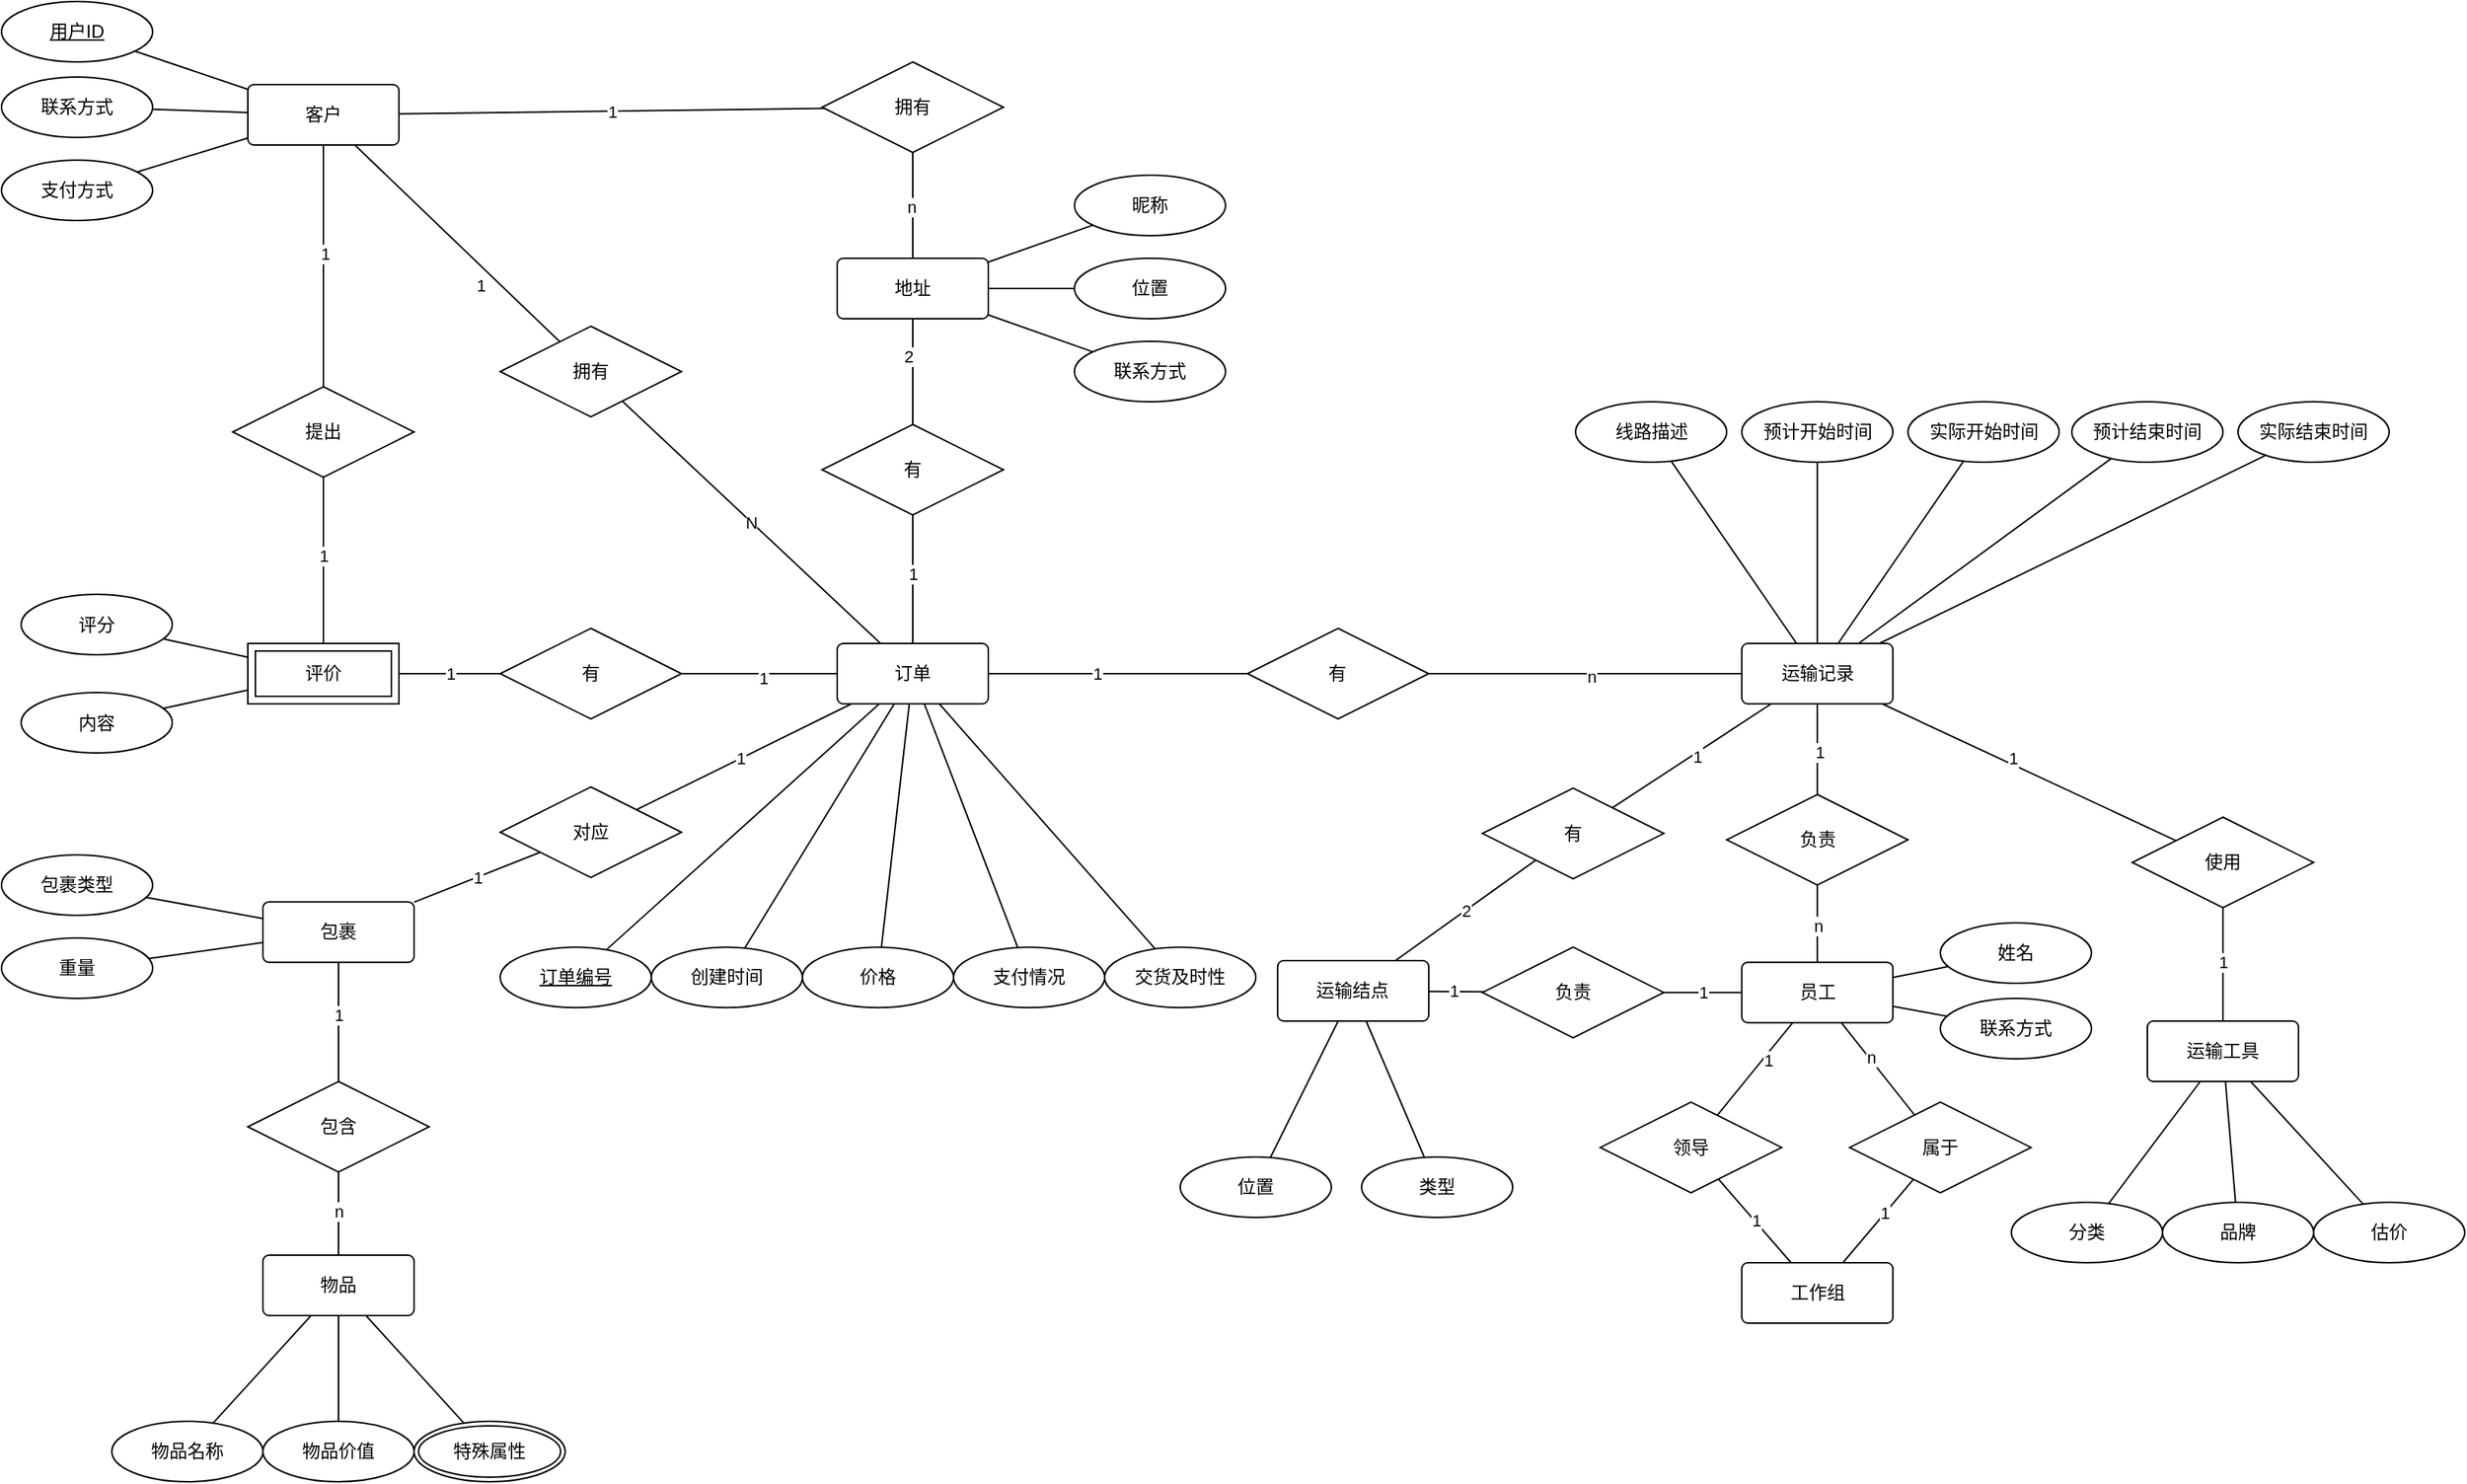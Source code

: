 <mxfile version="13.9.5" type="device"><diagram id="sRHwnh7eYaMvIRIETM3K" name="第 1 页"><mxGraphModel dx="1853" dy="501" grid="1" gridSize="10" guides="1" tooltips="1" connect="1" arrows="1" fold="1" page="1" pageScale="1" pageWidth="827" pageHeight="1169" math="0" shadow="0"><root><mxCell id="0"/><mxCell id="1" parent="0"/><mxCell id="H8O58rXydcXMfQqDxrHK-1" value="客户" style="rounded=1;arcSize=10;whiteSpace=wrap;html=1;align=center;" parent="1" vertex="1"><mxGeometry x="-657" y="175" width="100" height="40" as="geometry"/></mxCell><mxCell id="H8O58rXydcXMfQqDxrHK-2" value="物品" style="rounded=1;arcSize=10;whiteSpace=wrap;html=1;align=center;" parent="1" vertex="1"><mxGeometry x="-647" y="950.0" width="100" height="40" as="geometry"/></mxCell><mxCell id="H8O58rXydcXMfQqDxrHK-3" value="员工" style="rounded=1;arcSize=10;whiteSpace=wrap;html=1;align=center;" parent="1" vertex="1"><mxGeometry x="331.6" y="756.09" width="100" height="40" as="geometry"/></mxCell><mxCell id="H8O58rXydcXMfQqDxrHK-4" value="工作组" style="rounded=1;arcSize=10;whiteSpace=wrap;html=1;align=center;" parent="1" vertex="1"><mxGeometry x="331.6" y="955" width="100" height="40" as="geometry"/></mxCell><mxCell id="H8O58rXydcXMfQqDxrHK-5" value="订单" style="rounded=1;arcSize=10;whiteSpace=wrap;html=1;align=center;" parent="1" vertex="1"><mxGeometry x="-267" y="545" width="100" height="40" as="geometry"/></mxCell><mxCell id="H8O58rXydcXMfQqDxrHK-7" value="运输结点" style="rounded=1;arcSize=10;whiteSpace=wrap;html=1;align=center;" parent="1" vertex="1"><mxGeometry x="24.45" y="755" width="100" height="40" as="geometry"/></mxCell><mxCell id="H8O58rXydcXMfQqDxrHK-8" value="运输工具" style="rounded=1;arcSize=10;whiteSpace=wrap;html=1;align=center;" parent="1" vertex="1"><mxGeometry x="600" y="795.0" width="100" height="40" as="geometry"/></mxCell><mxCell id="H8O58rXydcXMfQqDxrHK-17" value="运输记录" style="rounded=1;arcSize=10;whiteSpace=wrap;html=1;align=center;" parent="1" vertex="1"><mxGeometry x="331.6" y="545" width="100" height="40" as="geometry"/></mxCell><mxCell id="H8O58rXydcXMfQqDxrHK-18" value="地址" style="rounded=1;arcSize=10;whiteSpace=wrap;html=1;align=center;" parent="1" vertex="1"><mxGeometry x="-267" y="290" width="100" height="40" as="geometry"/></mxCell><mxCell id="H8O58rXydcXMfQqDxrHK-19" value="拥有" style="shape=rhombus;perimeter=rhombusPerimeter;whiteSpace=wrap;html=1;align=center;" parent="1" vertex="1"><mxGeometry x="-490" y="335" width="120" height="60" as="geometry"/></mxCell><mxCell id="H8O58rXydcXMfQqDxrHK-20" value="" style="endArrow=none;html=1;rounded=0;" parent="1" source="H8O58rXydcXMfQqDxrHK-1" target="H8O58rXydcXMfQqDxrHK-19" edge="1"><mxGeometry relative="1" as="geometry"><mxPoint x="-577" y="665" as="sourcePoint"/><mxPoint x="-417" y="665" as="targetPoint"/></mxGeometry></mxCell><mxCell id="H8O58rXydcXMfQqDxrHK-22" value="1" style="edgeLabel;html=1;align=center;verticalAlign=middle;resizable=0;points=[];" parent="H8O58rXydcXMfQqDxrHK-20" vertex="1" connectable="0"><mxGeometry x="0.433" y="-1" relative="1" as="geometry"><mxPoint x="-13" y="-1" as="offset"/></mxGeometry></mxCell><mxCell id="H8O58rXydcXMfQqDxrHK-21" value="N" style="endArrow=none;html=1;rounded=0;" parent="1" source="H8O58rXydcXMfQqDxrHK-19" target="H8O58rXydcXMfQqDxrHK-5" edge="1"><mxGeometry relative="1" as="geometry"><mxPoint x="-277" y="635" as="sourcePoint"/><mxPoint x="-117" y="635" as="targetPoint"/></mxGeometry></mxCell><mxCell id="H8O58rXydcXMfQqDxrHK-23" value="拥有" style="shape=rhombus;perimeter=rhombusPerimeter;whiteSpace=wrap;html=1;align=center;" parent="1" vertex="1"><mxGeometry x="-277" y="160" width="120" height="60" as="geometry"/></mxCell><mxCell id="H8O58rXydcXMfQqDxrHK-24" value="" style="endArrow=none;html=1;rounded=0;" parent="1" source="H8O58rXydcXMfQqDxrHK-1" target="H8O58rXydcXMfQqDxrHK-23" edge="1"><mxGeometry relative="1" as="geometry"><mxPoint x="-757" y="505" as="sourcePoint"/><mxPoint x="-597" y="505" as="targetPoint"/></mxGeometry></mxCell><mxCell id="H8O58rXydcXMfQqDxrHK-46" value="1" style="edgeLabel;html=1;align=center;verticalAlign=middle;resizable=0;points=[];" parent="H8O58rXydcXMfQqDxrHK-24" vertex="1" connectable="0"><mxGeometry relative="1" as="geometry"><mxPoint as="offset"/></mxGeometry></mxCell><mxCell id="H8O58rXydcXMfQqDxrHK-25" value="" style="endArrow=none;html=1;rounded=0;" parent="1" source="H8O58rXydcXMfQqDxrHK-18" target="H8O58rXydcXMfQqDxrHK-23" edge="1"><mxGeometry relative="1" as="geometry"><mxPoint x="-787" y="510" as="sourcePoint"/><mxPoint x="-627" y="510" as="targetPoint"/></mxGeometry></mxCell><mxCell id="H8O58rXydcXMfQqDxrHK-45" value="n" style="edgeLabel;html=1;align=center;verticalAlign=middle;resizable=0;points=[];" parent="H8O58rXydcXMfQqDxrHK-25" vertex="1" connectable="0"><mxGeometry x="-0.029" y="1" relative="1" as="geometry"><mxPoint as="offset"/></mxGeometry></mxCell><mxCell id="H8O58rXydcXMfQqDxrHK-26" value="有" style="shape=rhombus;perimeter=rhombusPerimeter;whiteSpace=wrap;html=1;align=center;" parent="1" vertex="1"><mxGeometry x="-277" y="400" width="120" height="60" as="geometry"/></mxCell><mxCell id="H8O58rXydcXMfQqDxrHK-27" value="" style="endArrow=none;html=1;rounded=0;" parent="1" source="H8O58rXydcXMfQqDxrHK-26" target="H8O58rXydcXMfQqDxrHK-5" edge="1"><mxGeometry relative="1" as="geometry"><mxPoint x="-217" y="495" as="sourcePoint"/><mxPoint x="-67" y="505" as="targetPoint"/></mxGeometry></mxCell><mxCell id="H8O58rXydcXMfQqDxrHK-29" value="1" style="edgeLabel;html=1;align=center;verticalAlign=middle;resizable=0;points=[];" parent="H8O58rXydcXMfQqDxrHK-27" vertex="1" connectable="0"><mxGeometry x="0.044" y="1" relative="1" as="geometry"><mxPoint x="-1" y="-6.18" as="offset"/></mxGeometry></mxCell><mxCell id="H8O58rXydcXMfQqDxrHK-28" value="" style="endArrow=none;html=1;rounded=0;" parent="1" source="H8O58rXydcXMfQqDxrHK-18" target="H8O58rXydcXMfQqDxrHK-26" edge="1"><mxGeometry relative="1" as="geometry"><mxPoint x="-467" y="330" as="sourcePoint"/><mxPoint x="-367" y="330" as="targetPoint"/></mxGeometry></mxCell><mxCell id="H8O58rXydcXMfQqDxrHK-30" value="2" style="edgeLabel;html=1;align=center;verticalAlign=middle;resizable=0;points=[];" parent="H8O58rXydcXMfQqDxrHK-28" vertex="1" connectable="0"><mxGeometry x="-0.061" y="-3" relative="1" as="geometry"><mxPoint y="-8.01" as="offset"/></mxGeometry></mxCell><mxCell id="H8O58rXydcXMfQqDxrHK-31" value="有" style="shape=rhombus;perimeter=rhombusPerimeter;whiteSpace=wrap;html=1;align=center;" parent="1" vertex="1"><mxGeometry x="-490" y="535" width="120" height="60" as="geometry"/></mxCell><mxCell id="H8O58rXydcXMfQqDxrHK-32" value="" style="endArrow=none;html=1;rounded=0;" parent="1" source="H8O58rXydcXMfQqDxrHK-31" target="H8O58rXydcXMfQqDxrHK-5" edge="1"><mxGeometry relative="1" as="geometry"><mxPoint x="-327" y="505" as="sourcePoint"/><mxPoint x="-167" y="505" as="targetPoint"/></mxGeometry></mxCell><mxCell id="H8O58rXydcXMfQqDxrHK-38" value="1" style="edgeLabel;html=1;align=center;verticalAlign=middle;resizable=0;points=[];" parent="H8O58rXydcXMfQqDxrHK-32" vertex="1" connectable="0"><mxGeometry x="0.049" y="-3" relative="1" as="geometry"><mxPoint as="offset"/></mxGeometry></mxCell><mxCell id="H8O58rXydcXMfQqDxrHK-33" value="1" style="endArrow=none;html=1;rounded=0;" parent="1" source="H8O58rXydcXMfQqDxrHK-175" target="H8O58rXydcXMfQqDxrHK-31" edge="1"><mxGeometry relative="1" as="geometry"><mxPoint x="-557" y="565" as="sourcePoint"/><mxPoint x="-617" y="724.5" as="targetPoint"/></mxGeometry></mxCell><mxCell id="H8O58rXydcXMfQqDxrHK-34" value="包含" style="shape=rhombus;perimeter=rhombusPerimeter;whiteSpace=wrap;html=1;align=center;" parent="1" vertex="1"><mxGeometry x="-657" y="835" width="120" height="60" as="geometry"/></mxCell><mxCell id="H8O58rXydcXMfQqDxrHK-35" value="" style="endArrow=none;html=1;rounded=0;" parent="1" source="uPBFyAuTsTOrM1amz3XQ-4" target="H8O58rXydcXMfQqDxrHK-5" edge="1"><mxGeometry relative="1" as="geometry"><mxPoint x="-567" y="695" as="sourcePoint"/><mxPoint x="-407" y="695" as="targetPoint"/></mxGeometry></mxCell><mxCell id="H8O58rXydcXMfQqDxrHK-47" value="1" style="edgeLabel;html=1;align=center;verticalAlign=middle;resizable=0;points=[];" parent="H8O58rXydcXMfQqDxrHK-35" vertex="1" connectable="0"><mxGeometry x="-0.028" y="1" relative="1" as="geometry"><mxPoint y="1" as="offset"/></mxGeometry></mxCell><mxCell id="H8O58rXydcXMfQqDxrHK-36" value="" style="endArrow=none;html=1;rounded=0;" parent="1" source="H8O58rXydcXMfQqDxrHK-2" target="H8O58rXydcXMfQqDxrHK-34" edge="1"><mxGeometry relative="1" as="geometry"><mxPoint x="-864" y="832.25" as="sourcePoint"/><mxPoint x="-704" y="832.25" as="targetPoint"/></mxGeometry></mxCell><mxCell id="H8O58rXydcXMfQqDxrHK-48" value="n" style="edgeLabel;html=1;align=center;verticalAlign=middle;resizable=0;points=[];" parent="H8O58rXydcXMfQqDxrHK-36" vertex="1" connectable="0"><mxGeometry x="0.079" y="-2" relative="1" as="geometry"><mxPoint x="-2" as="offset"/></mxGeometry></mxCell><mxCell id="H8O58rXydcXMfQqDxrHK-39" value="提出" style="shape=rhombus;perimeter=rhombusPerimeter;whiteSpace=wrap;html=1;align=center;" parent="1" vertex="1"><mxGeometry x="-667" y="375" width="120" height="60" as="geometry"/></mxCell><mxCell id="H8O58rXydcXMfQqDxrHK-40" value="" style="endArrow=none;html=1;rounded=0;" parent="1" source="H8O58rXydcXMfQqDxrHK-1" target="H8O58rXydcXMfQqDxrHK-39" edge="1"><mxGeometry relative="1" as="geometry"><mxPoint x="-737" y="615" as="sourcePoint"/><mxPoint x="-577" y="615" as="targetPoint"/></mxGeometry></mxCell><mxCell id="H8O58rXydcXMfQqDxrHK-43" value="1" style="edgeLabel;html=1;align=center;verticalAlign=middle;resizable=0;points=[];" parent="H8O58rXydcXMfQqDxrHK-40" vertex="1" connectable="0"><mxGeometry x="-0.104" y="1" relative="1" as="geometry"><mxPoint as="offset"/></mxGeometry></mxCell><mxCell id="H8O58rXydcXMfQqDxrHK-42" value="" style="endArrow=none;html=1;rounded=0;" parent="1" source="H8O58rXydcXMfQqDxrHK-39" target="H8O58rXydcXMfQqDxrHK-175" edge="1"><mxGeometry relative="1" as="geometry"><mxPoint x="-707" y="775" as="sourcePoint"/><mxPoint x="-607" y="545" as="targetPoint"/></mxGeometry></mxCell><mxCell id="H8O58rXydcXMfQqDxrHK-44" value="1" style="edgeLabel;html=1;align=center;verticalAlign=middle;resizable=0;points=[];" parent="H8O58rXydcXMfQqDxrHK-42" vertex="1" connectable="0"><mxGeometry x="-0.08" relative="1" as="geometry"><mxPoint y="1" as="offset"/></mxGeometry></mxCell><mxCell id="H8O58rXydcXMfQqDxrHK-50" value="有" style="shape=rhombus;perimeter=rhombusPerimeter;whiteSpace=wrap;html=1;align=center;" parent="1" vertex="1"><mxGeometry x="4.45" y="535" width="120" height="60" as="geometry"/></mxCell><mxCell id="H8O58rXydcXMfQqDxrHK-51" value="" style="endArrow=none;html=1;rounded=0;" parent="1" source="H8O58rXydcXMfQqDxrHK-5" target="H8O58rXydcXMfQqDxrHK-50" edge="1"><mxGeometry relative="1" as="geometry"><mxPoint x="-87" y="695" as="sourcePoint"/><mxPoint x="73" y="695" as="targetPoint"/></mxGeometry></mxCell><mxCell id="H8O58rXydcXMfQqDxrHK-53" value="1" style="edgeLabel;html=1;align=center;verticalAlign=middle;resizable=0;points=[];" parent="H8O58rXydcXMfQqDxrHK-51" vertex="1" connectable="0"><mxGeometry x="-0.371" y="-1" relative="1" as="geometry"><mxPoint x="18" y="-1" as="offset"/></mxGeometry></mxCell><mxCell id="H8O58rXydcXMfQqDxrHK-52" value="" style="endArrow=none;html=1;rounded=0;" parent="1" source="H8O58rXydcXMfQqDxrHK-50" target="H8O58rXydcXMfQqDxrHK-17" edge="1"><mxGeometry relative="1" as="geometry"><mxPoint x="53" y="665" as="sourcePoint"/><mxPoint x="213" y="665" as="targetPoint"/></mxGeometry></mxCell><mxCell id="H8O58rXydcXMfQqDxrHK-54" value="n" style="edgeLabel;html=1;align=center;verticalAlign=middle;resizable=0;points=[];" parent="H8O58rXydcXMfQqDxrHK-52" vertex="1" connectable="0"><mxGeometry x="0.04" y="-2" relative="1" as="geometry"><mxPoint as="offset"/></mxGeometry></mxCell><mxCell id="H8O58rXydcXMfQqDxrHK-55" value="" style="endArrow=none;html=1;rounded=0;" parent="1" source="H8O58rXydcXMfQqDxrHK-56" target="H8O58rXydcXMfQqDxrHK-17" edge="1"><mxGeometry relative="1" as="geometry"><mxPoint x="-47" y="655" as="sourcePoint"/><mxPoint x="113" y="655" as="targetPoint"/></mxGeometry></mxCell><mxCell id="H8O58rXydcXMfQqDxrHK-58" value="1" style="edgeLabel;html=1;align=center;verticalAlign=middle;resizable=0;points=[];" parent="H8O58rXydcXMfQqDxrHK-55" vertex="1" connectable="0"><mxGeometry x="-0.028" y="-1" relative="1" as="geometry"><mxPoint y="1" as="offset"/></mxGeometry></mxCell><mxCell id="H8O58rXydcXMfQqDxrHK-56" value="负责" style="shape=rhombus;perimeter=rhombusPerimeter;whiteSpace=wrap;html=1;align=center;" parent="1" vertex="1"><mxGeometry x="321.6" y="645" width="120" height="60" as="geometry"/></mxCell><mxCell id="H8O58rXydcXMfQqDxrHK-57" value="" style="endArrow=none;html=1;rounded=0;" parent="1" source="H8O58rXydcXMfQqDxrHK-3" target="H8O58rXydcXMfQqDxrHK-56" edge="1"><mxGeometry relative="1" as="geometry"><mxPoint x="583" y="719.23" as="sourcePoint"/><mxPoint x="525.202" y="780.836" as="targetPoint"/></mxGeometry></mxCell><mxCell id="H8O58rXydcXMfQqDxrHK-59" value="n" style="edgeLabel;html=1;align=center;verticalAlign=middle;resizable=0;points=[];" parent="H8O58rXydcXMfQqDxrHK-57" vertex="1" connectable="0"><mxGeometry relative="1" as="geometry"><mxPoint y="1" as="offset"/></mxGeometry></mxCell><mxCell id="H8O58rXydcXMfQqDxrHK-60" value="属于" style="shape=rhombus;perimeter=rhombusPerimeter;whiteSpace=wrap;html=1;align=center;" parent="1" vertex="1"><mxGeometry x="403.0" y="848.73" width="120" height="60" as="geometry"/></mxCell><mxCell id="H8O58rXydcXMfQqDxrHK-61" value="" style="endArrow=none;html=1;rounded=0;" parent="1" source="H8O58rXydcXMfQqDxrHK-60" target="H8O58rXydcXMfQqDxrHK-3" edge="1"><mxGeometry relative="1" as="geometry"><mxPoint x="333.0" y="979.23" as="sourcePoint"/><mxPoint x="493.0" y="979.23" as="targetPoint"/></mxGeometry></mxCell><mxCell id="H8O58rXydcXMfQqDxrHK-63" value="n" style="edgeLabel;html=1;align=center;verticalAlign=middle;resizable=0;points=[];" parent="H8O58rXydcXMfQqDxrHK-61" vertex="1" connectable="0"><mxGeometry x="0.238" y="-1" relative="1" as="geometry"><mxPoint as="offset"/></mxGeometry></mxCell><mxCell id="H8O58rXydcXMfQqDxrHK-62" value="" style="endArrow=none;html=1;rounded=0;" parent="1" source="H8O58rXydcXMfQqDxrHK-60" target="H8O58rXydcXMfQqDxrHK-4" edge="1"><mxGeometry relative="1" as="geometry"><mxPoint x="303.0" y="1029.23" as="sourcePoint"/><mxPoint x="463.0" y="1029.23" as="targetPoint"/></mxGeometry></mxCell><mxCell id="H8O58rXydcXMfQqDxrHK-64" value="1" style="edgeLabel;html=1;align=center;verticalAlign=middle;resizable=0;points=[];" parent="H8O58rXydcXMfQqDxrHK-62" vertex="1" connectable="0"><mxGeometry x="-0.2" y="-1" relative="1" as="geometry"><mxPoint as="offset"/></mxGeometry></mxCell><mxCell id="H8O58rXydcXMfQqDxrHK-65" value="领导" style="shape=rhombus;perimeter=rhombusPerimeter;whiteSpace=wrap;html=1;align=center;" parent="1" vertex="1"><mxGeometry x="238" y="848.73" width="120" height="60" as="geometry"/></mxCell><mxCell id="H8O58rXydcXMfQqDxrHK-66" value="" style="endArrow=none;html=1;rounded=0;" parent="1" source="H8O58rXydcXMfQqDxrHK-3" target="H8O58rXydcXMfQqDxrHK-65" edge="1"><mxGeometry relative="1" as="geometry"><mxPoint x="563" y="1059.23" as="sourcePoint"/><mxPoint x="723" y="1059.23" as="targetPoint"/></mxGeometry></mxCell><mxCell id="H8O58rXydcXMfQqDxrHK-68" value="1" style="edgeLabel;html=1;align=center;verticalAlign=middle;resizable=0;points=[];" parent="H8O58rXydcXMfQqDxrHK-66" vertex="1" connectable="0"><mxGeometry x="-0.246" y="3" relative="1" as="geometry"><mxPoint as="offset"/></mxGeometry></mxCell><mxCell id="H8O58rXydcXMfQqDxrHK-67" value="" style="endArrow=none;html=1;rounded=0;" parent="1" source="H8O58rXydcXMfQqDxrHK-4" target="H8O58rXydcXMfQqDxrHK-65" edge="1"><mxGeometry relative="1" as="geometry"><mxPoint x="590.24" y="898.73" as="sourcePoint"/><mxPoint x="613.805" y="963.828" as="targetPoint"/></mxGeometry></mxCell><mxCell id="H8O58rXydcXMfQqDxrHK-69" value="1" style="edgeLabel;html=1;align=center;verticalAlign=middle;resizable=0;points=[];" parent="H8O58rXydcXMfQqDxrHK-67" vertex="1" connectable="0"><mxGeometry x="-0.016" y="-2" relative="1" as="geometry"><mxPoint x="-1" as="offset"/></mxGeometry></mxCell><mxCell id="H8O58rXydcXMfQqDxrHK-71" value="有" style="shape=rhombus;perimeter=rhombusPerimeter;whiteSpace=wrap;html=1;align=center;" parent="1" vertex="1"><mxGeometry x="160" y="640.8" width="120" height="60" as="geometry"/></mxCell><mxCell id="H8O58rXydcXMfQqDxrHK-72" value="2" style="endArrow=none;html=1;rounded=0;" parent="1" source="H8O58rXydcXMfQqDxrHK-7" target="H8O58rXydcXMfQqDxrHK-71" edge="1"><mxGeometry relative="1" as="geometry"><mxPoint x="254.45" y="1216.1" as="sourcePoint"/><mxPoint x="414.45" y="1216.1" as="targetPoint"/></mxGeometry></mxCell><mxCell id="H8O58rXydcXMfQqDxrHK-73" value="" style="endArrow=none;html=1;rounded=0;" parent="1" source="H8O58rXydcXMfQqDxrHK-17" target="H8O58rXydcXMfQqDxrHK-71" edge="1"><mxGeometry relative="1" as="geometry"><mxPoint x="3" y="445" as="sourcePoint"/><mxPoint x="163" y="445" as="targetPoint"/></mxGeometry></mxCell><mxCell id="H8O58rXydcXMfQqDxrHK-74" value="1" style="edgeLabel;html=1;align=center;verticalAlign=middle;resizable=0;points=[];" parent="H8O58rXydcXMfQqDxrHK-73" vertex="1" connectable="0"><mxGeometry x="0.067" relative="1" as="geometry"><mxPoint x="6.63" y="-2.29" as="offset"/></mxGeometry></mxCell><mxCell id="H8O58rXydcXMfQqDxrHK-75" value="使用" style="shape=rhombus;perimeter=rhombusPerimeter;whiteSpace=wrap;html=1;align=center;" parent="1" vertex="1"><mxGeometry x="590" y="660.0" width="120" height="60" as="geometry"/></mxCell><mxCell id="H8O58rXydcXMfQqDxrHK-78" value="" style="endArrow=none;html=1;rounded=0;" parent="1" source="H8O58rXydcXMfQqDxrHK-75" target="H8O58rXydcXMfQqDxrHK-8" edge="1"><mxGeometry relative="1" as="geometry"><mxPoint x="435" y="826.09" as="sourcePoint"/><mxPoint x="595" y="826.09" as="targetPoint"/></mxGeometry></mxCell><mxCell id="H8O58rXydcXMfQqDxrHK-86" value="1" style="edgeLabel;html=1;align=center;verticalAlign=middle;resizable=0;points=[];" parent="H8O58rXydcXMfQqDxrHK-78" vertex="1" connectable="0"><mxGeometry x="0.244" y="-1" relative="1" as="geometry"><mxPoint x="1" y="-10.91" as="offset"/></mxGeometry></mxCell><mxCell id="H8O58rXydcXMfQqDxrHK-82" value="" style="endArrow=none;html=1;rounded=0;" parent="1" source="H8O58rXydcXMfQqDxrHK-17" target="H8O58rXydcXMfQqDxrHK-75" edge="1"><mxGeometry relative="1" as="geometry"><mxPoint x="143" y="615" as="sourcePoint"/><mxPoint x="303" y="615" as="targetPoint"/></mxGeometry></mxCell><mxCell id="H8O58rXydcXMfQqDxrHK-85" value="1" style="edgeLabel;html=1;align=center;verticalAlign=middle;resizable=0;points=[];" parent="H8O58rXydcXMfQqDxrHK-82" vertex="1" connectable="0"><mxGeometry x="-0.167" y="2" relative="1" as="geometry"><mxPoint x="3.93" y="0.04" as="offset"/></mxGeometry></mxCell><mxCell id="H8O58rXydcXMfQqDxrHK-89" value="昵称" style="ellipse;whiteSpace=wrap;html=1;align=center;" parent="1" vertex="1"><mxGeometry x="-110" y="235" width="100" height="40" as="geometry"/></mxCell><mxCell id="H8O58rXydcXMfQqDxrHK-90" value="位置" style="ellipse;whiteSpace=wrap;html=1;align=center;" parent="1" vertex="1"><mxGeometry x="-110" y="290" width="100" height="40" as="geometry"/></mxCell><mxCell id="H8O58rXydcXMfQqDxrHK-91" value="联系方式" style="ellipse;whiteSpace=wrap;html=1;align=center;" parent="1" vertex="1"><mxGeometry x="-110" y="345" width="100" height="40" as="geometry"/></mxCell><mxCell id="H8O58rXydcXMfQqDxrHK-92" value="" style="endArrow=none;html=1;rounded=0;" parent="1" source="H8O58rXydcXMfQqDxrHK-89" target="H8O58rXydcXMfQqDxrHK-18" edge="1"><mxGeometry relative="1" as="geometry"><mxPoint x="-1057" y="340" as="sourcePoint"/><mxPoint x="-897" y="340" as="targetPoint"/></mxGeometry></mxCell><mxCell id="H8O58rXydcXMfQqDxrHK-95" value="" style="endArrow=none;html=1;rounded=0;" parent="1" source="H8O58rXydcXMfQqDxrHK-18" target="H8O58rXydcXMfQqDxrHK-90" edge="1"><mxGeometry relative="1" as="geometry"><mxPoint x="-1027" y="380" as="sourcePoint"/><mxPoint x="-867" y="380" as="targetPoint"/></mxGeometry></mxCell><mxCell id="H8O58rXydcXMfQqDxrHK-96" value="" style="endArrow=none;html=1;rounded=0;" parent="1" source="H8O58rXydcXMfQqDxrHK-91" target="H8O58rXydcXMfQqDxrHK-18" edge="1"><mxGeometry relative="1" as="geometry"><mxPoint x="-1037" y="450" as="sourcePoint"/><mxPoint x="-877" y="450" as="targetPoint"/></mxGeometry></mxCell><mxCell id="H8O58rXydcXMfQqDxrHK-101" value="用户ID" style="ellipse;whiteSpace=wrap;html=1;align=center;fontStyle=4;" parent="1" vertex="1"><mxGeometry x="-820" y="120" width="100" height="40" as="geometry"/></mxCell><mxCell id="H8O58rXydcXMfQqDxrHK-103" value="" style="endArrow=none;html=1;rounded=0;" parent="1" source="H8O58rXydcXMfQqDxrHK-101" target="H8O58rXydcXMfQqDxrHK-1" edge="1"><mxGeometry relative="1" as="geometry"><mxPoint x="-907" y="645" as="sourcePoint"/><mxPoint x="-747" y="645" as="targetPoint"/></mxGeometry></mxCell><mxCell id="H8O58rXydcXMfQqDxrHK-104" value="联系方式" style="ellipse;whiteSpace=wrap;html=1;align=center;" parent="1" vertex="1"><mxGeometry x="-820" y="170" width="100" height="40" as="geometry"/></mxCell><mxCell id="H8O58rXydcXMfQqDxrHK-105" value="" style="endArrow=none;html=1;rounded=0;" parent="1" source="H8O58rXydcXMfQqDxrHK-104" target="H8O58rXydcXMfQqDxrHK-1" edge="1"><mxGeometry relative="1" as="geometry"><mxPoint x="-937" y="675" as="sourcePoint"/><mxPoint x="-777" y="675" as="targetPoint"/></mxGeometry></mxCell><mxCell id="H8O58rXydcXMfQqDxrHK-106" value="物品名称" style="ellipse;whiteSpace=wrap;html=1;align=center;" parent="1" vertex="1"><mxGeometry x="-747" y="1060" width="100" height="40" as="geometry"/></mxCell><mxCell id="H8O58rXydcXMfQqDxrHK-107" value="物品价值" style="ellipse;whiteSpace=wrap;html=1;align=center;" parent="1" vertex="1"><mxGeometry x="-647" y="1060" width="100" height="40" as="geometry"/></mxCell><mxCell id="H8O58rXydcXMfQqDxrHK-109" value="" style="endArrow=none;html=1;rounded=0;" parent="1" source="H8O58rXydcXMfQqDxrHK-106" target="H8O58rXydcXMfQqDxrHK-2" edge="1"><mxGeometry relative="1" as="geometry"><mxPoint x="-977" y="1137.75" as="sourcePoint"/><mxPoint x="-817" y="1137.75" as="targetPoint"/></mxGeometry></mxCell><mxCell id="H8O58rXydcXMfQqDxrHK-110" value="" style="endArrow=none;html=1;rounded=0;" parent="1" source="H8O58rXydcXMfQqDxrHK-107" target="H8O58rXydcXMfQqDxrHK-2" edge="1"><mxGeometry relative="1" as="geometry"><mxPoint x="-857" y="1087.75" as="sourcePoint"/><mxPoint x="-697" y="1087.75" as="targetPoint"/></mxGeometry></mxCell><mxCell id="H8O58rXydcXMfQqDxrHK-111" value="" style="endArrow=none;html=1;rounded=0;" parent="1" source="uPBFyAuTsTOrM1amz3XQ-14" target="H8O58rXydcXMfQqDxrHK-2" edge="1"><mxGeometry relative="1" as="geometry"><mxPoint x="-897" y="1117.75" as="sourcePoint"/><mxPoint x="-737" y="1117.75" as="targetPoint"/></mxGeometry></mxCell><mxCell id="H8O58rXydcXMfQqDxrHK-118" value="预计开始时间" style="ellipse;whiteSpace=wrap;html=1;align=center;" parent="1" vertex="1"><mxGeometry x="331.6" y="385" width="100" height="40" as="geometry"/></mxCell><mxCell id="H8O58rXydcXMfQqDxrHK-119" value="实际开始时间" style="ellipse;whiteSpace=wrap;html=1;align=center;" parent="1" vertex="1"><mxGeometry x="441.6" y="385" width="100" height="40" as="geometry"/></mxCell><mxCell id="H8O58rXydcXMfQqDxrHK-120" value="预计结束时间" style="ellipse;whiteSpace=wrap;html=1;align=center;" parent="1" vertex="1"><mxGeometry x="550" y="385.0" width="100" height="40" as="geometry"/></mxCell><mxCell id="H8O58rXydcXMfQqDxrHK-121" value="实际结束时间" style="ellipse;whiteSpace=wrap;html=1;align=center;" parent="1" vertex="1"><mxGeometry x="660" y="385" width="100" height="40" as="geometry"/></mxCell><mxCell id="H8O58rXydcXMfQqDxrHK-122" value="" style="endArrow=none;html=1;rounded=0;" parent="1" source="H8O58rXydcXMfQqDxrHK-17" target="H8O58rXydcXMfQqDxrHK-118" edge="1"><mxGeometry relative="1" as="geometry"><mxPoint x="503" y="395" as="sourcePoint"/><mxPoint x="663" y="395" as="targetPoint"/></mxGeometry></mxCell><mxCell id="H8O58rXydcXMfQqDxrHK-123" value="" style="endArrow=none;html=1;rounded=0;" parent="1" source="H8O58rXydcXMfQqDxrHK-17" target="H8O58rXydcXMfQqDxrHK-119" edge="1"><mxGeometry relative="1" as="geometry"><mxPoint x="413" y="685" as="sourcePoint"/><mxPoint x="573" y="685" as="targetPoint"/></mxGeometry></mxCell><mxCell id="H8O58rXydcXMfQqDxrHK-124" value="" style="endArrow=none;html=1;rounded=0;" parent="1" source="H8O58rXydcXMfQqDxrHK-17" target="H8O58rXydcXMfQqDxrHK-120" edge="1"><mxGeometry relative="1" as="geometry"><mxPoint x="453" y="605" as="sourcePoint"/><mxPoint x="613" y="605" as="targetPoint"/></mxGeometry></mxCell><mxCell id="H8O58rXydcXMfQqDxrHK-125" value="" style="endArrow=none;html=1;rounded=0;" parent="1" source="H8O58rXydcXMfQqDxrHK-17" target="H8O58rXydcXMfQqDxrHK-121" edge="1"><mxGeometry relative="1" as="geometry"><mxPoint x="453" y="615" as="sourcePoint"/><mxPoint x="613" y="615" as="targetPoint"/></mxGeometry></mxCell><mxCell id="H8O58rXydcXMfQqDxrHK-126" style="edgeStyle=orthogonalEdgeStyle;rounded=0;orthogonalLoop=1;jettySize=auto;html=1;exitX=0.5;exitY=1;exitDx=0;exitDy=0;" parent="1" edge="1"><mxGeometry relative="1" as="geometry"><mxPoint x="253" y="305" as="sourcePoint"/><mxPoint x="253" y="305" as="targetPoint"/></mxGeometry></mxCell><mxCell id="H8O58rXydcXMfQqDxrHK-129" value="订单编号" style="ellipse;whiteSpace=wrap;html=1;align=center;fontStyle=4;" parent="1" vertex="1"><mxGeometry x="-490" y="746.09" width="100" height="40" as="geometry"/></mxCell><mxCell id="H8O58rXydcXMfQqDxrHK-130" value="价格" style="ellipse;whiteSpace=wrap;html=1;align=center;" parent="1" vertex="1"><mxGeometry x="-290" y="746.09" width="100" height="40" as="geometry"/></mxCell><mxCell id="H8O58rXydcXMfQqDxrHK-132" value="支付情况" style="ellipse;whiteSpace=wrap;html=1;align=center;" parent="1" vertex="1"><mxGeometry x="-190" y="746.09" width="100" height="40" as="geometry"/></mxCell><mxCell id="H8O58rXydcXMfQqDxrHK-135" value="支付方式" style="ellipse;whiteSpace=wrap;html=1;align=center;" parent="1" vertex="1"><mxGeometry x="-820" y="225" width="100" height="40" as="geometry"/></mxCell><mxCell id="H8O58rXydcXMfQqDxrHK-136" value="" style="endArrow=none;html=1;rounded=0;" parent="1" source="H8O58rXydcXMfQqDxrHK-135" target="H8O58rXydcXMfQqDxrHK-1" edge="1"><mxGeometry relative="1" as="geometry"><mxPoint x="-867" y="715" as="sourcePoint"/><mxPoint x="-707" y="715" as="targetPoint"/></mxGeometry></mxCell><mxCell id="H8O58rXydcXMfQqDxrHK-137" value="创建时间" style="ellipse;whiteSpace=wrap;html=1;align=center;" parent="1" vertex="1"><mxGeometry x="-390" y="746.09" width="100" height="40" as="geometry"/></mxCell><mxCell id="H8O58rXydcXMfQqDxrHK-140" value="评分" style="ellipse;whiteSpace=wrap;html=1;align=center;" parent="1" vertex="1"><mxGeometry x="-807" y="512.5" width="100" height="40" as="geometry"/></mxCell><mxCell id="H8O58rXydcXMfQqDxrHK-141" value="内容" style="ellipse;whiteSpace=wrap;html=1;align=center;" parent="1" vertex="1"><mxGeometry x="-807" y="577.5" width="100" height="40" as="geometry"/></mxCell><mxCell id="H8O58rXydcXMfQqDxrHK-144" value="" style="endArrow=none;html=1;rounded=0;" parent="1" source="H8O58rXydcXMfQqDxrHK-140" target="H8O58rXydcXMfQqDxrHK-175" edge="1"><mxGeometry relative="1" as="geometry"><mxPoint x="-707" y="685" as="sourcePoint"/><mxPoint x="-657" y="554.167" as="targetPoint"/></mxGeometry></mxCell><mxCell id="H8O58rXydcXMfQqDxrHK-145" value="" style="endArrow=none;html=1;rounded=0;" parent="1" source="H8O58rXydcXMfQqDxrHK-141" target="H8O58rXydcXMfQqDxrHK-175" edge="1"><mxGeometry relative="1" as="geometry"><mxPoint x="-697" y="735" as="sourcePoint"/><mxPoint x="-657" y="575.833" as="targetPoint"/></mxGeometry></mxCell><mxCell id="H8O58rXydcXMfQqDxrHK-146" value="" style="endArrow=none;html=1;rounded=0;" parent="1" source="H8O58rXydcXMfQqDxrHK-5" target="H8O58rXydcXMfQqDxrHK-129" edge="1"><mxGeometry relative="1" as="geometry"><mxPoint x="-557" y="965" as="sourcePoint"/><mxPoint x="-397" y="965" as="targetPoint"/></mxGeometry></mxCell><mxCell id="H8O58rXydcXMfQqDxrHK-147" value="" style="endArrow=none;html=1;rounded=0;" parent="1" source="H8O58rXydcXMfQqDxrHK-5" target="H8O58rXydcXMfQqDxrHK-137" edge="1"><mxGeometry relative="1" as="geometry"><mxPoint x="-307" y="945" as="sourcePoint"/><mxPoint x="-147" y="945" as="targetPoint"/></mxGeometry></mxCell><mxCell id="H8O58rXydcXMfQqDxrHK-148" value="" style="endArrow=none;html=1;rounded=0;" parent="1" source="H8O58rXydcXMfQqDxrHK-5" target="H8O58rXydcXMfQqDxrHK-130" edge="1"><mxGeometry relative="1" as="geometry"><mxPoint x="-247" y="835" as="sourcePoint"/><mxPoint x="-87" y="835" as="targetPoint"/></mxGeometry></mxCell><mxCell id="H8O58rXydcXMfQqDxrHK-149" value="" style="endArrow=none;html=1;rounded=0;" parent="1" source="H8O58rXydcXMfQqDxrHK-132" target="H8O58rXydcXMfQqDxrHK-5" edge="1"><mxGeometry relative="1" as="geometry"><mxPoint x="-237" y="935" as="sourcePoint"/><mxPoint x="-77" y="935" as="targetPoint"/></mxGeometry></mxCell><mxCell id="H8O58rXydcXMfQqDxrHK-150" value="位置" style="ellipse;whiteSpace=wrap;html=1;align=center;" parent="1" vertex="1"><mxGeometry x="-40" y="885" width="100" height="40" as="geometry"/></mxCell><mxCell id="H8O58rXydcXMfQqDxrHK-151" value="类型" style="ellipse;whiteSpace=wrap;html=1;align=center;" parent="1" vertex="1"><mxGeometry x="80" y="885" width="100" height="40" as="geometry"/></mxCell><mxCell id="H8O58rXydcXMfQqDxrHK-153" value="" style="endArrow=none;html=1;rounded=0;" parent="1" source="H8O58rXydcXMfQqDxrHK-7" target="H8O58rXydcXMfQqDxrHK-150" edge="1"><mxGeometry relative="1" as="geometry"><mxPoint x="-45.55" y="1145" as="sourcePoint"/><mxPoint x="114.45" y="1145" as="targetPoint"/></mxGeometry></mxCell><mxCell id="H8O58rXydcXMfQqDxrHK-155" value="" style="endArrow=none;html=1;rounded=0;" parent="1" source="H8O58rXydcXMfQqDxrHK-7" target="H8O58rXydcXMfQqDxrHK-151" edge="1"><mxGeometry relative="1" as="geometry"><mxPoint x="134.45" y="1145" as="sourcePoint"/><mxPoint x="294.45" y="1145" as="targetPoint"/></mxGeometry></mxCell><mxCell id="H8O58rXydcXMfQqDxrHK-156" value="负责" style="shape=rhombus;perimeter=rhombusPerimeter;whiteSpace=wrap;html=1;align=center;" parent="1" vertex="1"><mxGeometry x="160" y="746.09" width="120" height="60" as="geometry"/></mxCell><mxCell id="H8O58rXydcXMfQqDxrHK-157" value="" style="endArrow=none;html=1;rounded=0;" parent="1" source="H8O58rXydcXMfQqDxrHK-7" target="H8O58rXydcXMfQqDxrHK-156" edge="1"><mxGeometry relative="1" as="geometry"><mxPoint x="144.45" y="955" as="sourcePoint"/><mxPoint x="304.45" y="955" as="targetPoint"/></mxGeometry></mxCell><mxCell id="H8O58rXydcXMfQqDxrHK-159" value="1" style="edgeLabel;html=1;align=center;verticalAlign=middle;resizable=0;points=[];" parent="H8O58rXydcXMfQqDxrHK-157" vertex="1" connectable="0"><mxGeometry x="-0.09" y="1" relative="1" as="geometry"><mxPoint as="offset"/></mxGeometry></mxCell><mxCell id="H8O58rXydcXMfQqDxrHK-158" value="1" style="endArrow=none;html=1;rounded=0;" parent="1" source="H8O58rXydcXMfQqDxrHK-156" target="H8O58rXydcXMfQqDxrHK-3" edge="1"><mxGeometry relative="1" as="geometry"><mxPoint x="144.45" y="945" as="sourcePoint"/><mxPoint x="304.45" y="945" as="targetPoint"/></mxGeometry></mxCell><mxCell id="H8O58rXydcXMfQqDxrHK-164" value="分类" style="ellipse;whiteSpace=wrap;html=1;align=center;" parent="1" vertex="1"><mxGeometry x="510" y="915" width="100" height="40" as="geometry"/></mxCell><mxCell id="H8O58rXydcXMfQqDxrHK-165" value="品牌" style="ellipse;whiteSpace=wrap;html=1;align=center;" parent="1" vertex="1"><mxGeometry x="610" y="915" width="100" height="40" as="geometry"/></mxCell><mxCell id="H8O58rXydcXMfQqDxrHK-166" value="估价" style="ellipse;whiteSpace=wrap;html=1;align=center;" parent="1" vertex="1"><mxGeometry x="710" y="915" width="100" height="40" as="geometry"/></mxCell><mxCell id="H8O58rXydcXMfQqDxrHK-167" value="" style="endArrow=none;html=1;rounded=0;" parent="1" source="H8O58rXydcXMfQqDxrHK-164" target="H8O58rXydcXMfQqDxrHK-8" edge="1"><mxGeometry relative="1" as="geometry"><mxPoint x="840" y="951.27" as="sourcePoint"/><mxPoint x="1000" y="951.27" as="targetPoint"/></mxGeometry></mxCell><mxCell id="H8O58rXydcXMfQqDxrHK-168" value="" style="endArrow=none;html=1;rounded=0;" parent="1" source="H8O58rXydcXMfQqDxrHK-8" target="H8O58rXydcXMfQqDxrHK-165" edge="1"><mxGeometry relative="1" as="geometry"><mxPoint x="760" y="941.27" as="sourcePoint"/><mxPoint x="920" y="941.27" as="targetPoint"/></mxGeometry></mxCell><mxCell id="H8O58rXydcXMfQqDxrHK-169" value="" style="endArrow=none;html=1;rounded=0;" parent="1" source="H8O58rXydcXMfQqDxrHK-8" target="H8O58rXydcXMfQqDxrHK-166" edge="1"><mxGeometry relative="1" as="geometry"><mxPoint x="880" y="941.27" as="sourcePoint"/><mxPoint x="1040" y="941.27" as="targetPoint"/></mxGeometry></mxCell><mxCell id="H8O58rXydcXMfQqDxrHK-175" value="评价" style="shape=ext;margin=3;double=1;whiteSpace=wrap;html=1;align=center;" parent="1" vertex="1"><mxGeometry x="-657" y="545" width="100" height="40" as="geometry"/></mxCell><mxCell id="H8O58rXydcXMfQqDxrHK-176" value="姓名" style="ellipse;whiteSpace=wrap;html=1;align=center;" parent="1" vertex="1"><mxGeometry x="463" y="730" width="100" height="40" as="geometry"/></mxCell><mxCell id="H8O58rXydcXMfQqDxrHK-177" value="联系方式" style="ellipse;whiteSpace=wrap;html=1;align=center;" parent="1" vertex="1"><mxGeometry x="463" y="780" width="100" height="40" as="geometry"/></mxCell><mxCell id="H8O58rXydcXMfQqDxrHK-178" value="" style="endArrow=none;html=1;rounded=0;" parent="1" source="H8O58rXydcXMfQqDxrHK-3" target="H8O58rXydcXMfQqDxrHK-176" edge="1"><mxGeometry relative="1" as="geometry"><mxPoint x="690" y="730" as="sourcePoint"/><mxPoint x="850" y="730" as="targetPoint"/></mxGeometry></mxCell><mxCell id="H8O58rXydcXMfQqDxrHK-179" value="" style="endArrow=none;html=1;rounded=0;" parent="1" source="H8O58rXydcXMfQqDxrHK-3" target="H8O58rXydcXMfQqDxrHK-177" edge="1"><mxGeometry relative="1" as="geometry"><mxPoint x="710" y="730" as="sourcePoint"/><mxPoint x="870" y="730" as="targetPoint"/></mxGeometry></mxCell><mxCell id="uPBFyAuTsTOrM1amz3XQ-2" value="包裹" style="rounded=1;arcSize=10;whiteSpace=wrap;html=1;align=center;" parent="1" vertex="1"><mxGeometry x="-647" y="716.09" width="100" height="40" as="geometry"/></mxCell><mxCell id="uPBFyAuTsTOrM1amz3XQ-4" value="对应" style="shape=rhombus;perimeter=rhombusPerimeter;whiteSpace=wrap;html=1;align=center;" parent="1" vertex="1"><mxGeometry x="-490" y="640" width="120" height="60" as="geometry"/></mxCell><mxCell id="uPBFyAuTsTOrM1amz3XQ-5" value="1" style="endArrow=none;html=1;rounded=0;" parent="1" source="uPBFyAuTsTOrM1amz3XQ-2" target="uPBFyAuTsTOrM1amz3XQ-4" edge="1"><mxGeometry relative="1" as="geometry"><mxPoint x="-500" y="860" as="sourcePoint"/><mxPoint x="-340" y="860" as="targetPoint"/></mxGeometry></mxCell><mxCell id="uPBFyAuTsTOrM1amz3XQ-6" value="" style="endArrow=none;html=1;rounded=0;" parent="1" source="H8O58rXydcXMfQqDxrHK-34" target="uPBFyAuTsTOrM1amz3XQ-2" edge="1"><mxGeometry relative="1" as="geometry"><mxPoint x="-770" y="780" as="sourcePoint"/><mxPoint x="-610" y="780" as="targetPoint"/></mxGeometry></mxCell><mxCell id="uPBFyAuTsTOrM1amz3XQ-7" value="1" style="edgeLabel;html=1;align=center;verticalAlign=middle;resizable=0;points=[];" parent="uPBFyAuTsTOrM1amz3XQ-6" vertex="1" connectable="0"><mxGeometry x="0.113" relative="1" as="geometry"><mxPoint as="offset"/></mxGeometry></mxCell><mxCell id="uPBFyAuTsTOrM1amz3XQ-8" value="包裹类型" style="ellipse;whiteSpace=wrap;html=1;align=center;" parent="1" vertex="1"><mxGeometry x="-820" y="685" width="100" height="40" as="geometry"/></mxCell><mxCell id="uPBFyAuTsTOrM1amz3XQ-9" value="" style="endArrow=none;html=1;rounded=0;" parent="1" source="uPBFyAuTsTOrM1amz3XQ-8" target="uPBFyAuTsTOrM1amz3XQ-2" edge="1"><mxGeometry relative="1" as="geometry"><mxPoint x="-800" y="860" as="sourcePoint"/><mxPoint x="-640" y="860" as="targetPoint"/></mxGeometry></mxCell><mxCell id="uPBFyAuTsTOrM1amz3XQ-10" value="重量" style="ellipse;whiteSpace=wrap;html=1;align=center;" parent="1" vertex="1"><mxGeometry x="-820" y="740" width="100" height="40" as="geometry"/></mxCell><mxCell id="uPBFyAuTsTOrM1amz3XQ-11" value="" style="endArrow=none;html=1;rounded=0;" parent="1" source="uPBFyAuTsTOrM1amz3XQ-10" target="uPBFyAuTsTOrM1amz3XQ-2" edge="1"><mxGeometry relative="1" as="geometry"><mxPoint x="-810" y="850" as="sourcePoint"/><mxPoint x="-650" y="850" as="targetPoint"/></mxGeometry></mxCell><mxCell id="uPBFyAuTsTOrM1amz3XQ-12" value="交货及时性" style="ellipse;whiteSpace=wrap;html=1;align=center;" parent="1" vertex="1"><mxGeometry x="-90" y="746.09" width="100" height="40" as="geometry"/></mxCell><mxCell id="uPBFyAuTsTOrM1amz3XQ-13" value="" style="endArrow=none;html=1;rounded=0;" parent="1" source="H8O58rXydcXMfQqDxrHK-5" target="uPBFyAuTsTOrM1amz3XQ-12" edge="1"><mxGeometry relative="1" as="geometry"><mxPoint x="-320" y="830" as="sourcePoint"/><mxPoint x="-160" y="830" as="targetPoint"/></mxGeometry></mxCell><mxCell id="uPBFyAuTsTOrM1amz3XQ-14" value="特殊属性" style="ellipse;shape=doubleEllipse;margin=3;whiteSpace=wrap;html=1;align=center;" parent="1" vertex="1"><mxGeometry x="-547" y="1060" width="100" height="40" as="geometry"/></mxCell><mxCell id="gKOCil1zqPXSnGWt9PrA-1" value="线路描述" style="ellipse;whiteSpace=wrap;html=1;align=center;" parent="1" vertex="1"><mxGeometry x="221.6" y="385" width="100" height="40" as="geometry"/></mxCell><mxCell id="gKOCil1zqPXSnGWt9PrA-2" value="" style="endArrow=none;html=1;rounded=0;" parent="1" source="H8O58rXydcXMfQqDxrHK-17" target="gKOCil1zqPXSnGWt9PrA-1" edge="1"><mxGeometry relative="1" as="geometry"><mxPoint x="395.532" y="555" as="sourcePoint"/><mxPoint x="419.137" y="434.94" as="targetPoint"/></mxGeometry></mxCell></root></mxGraphModel></diagram></mxfile>